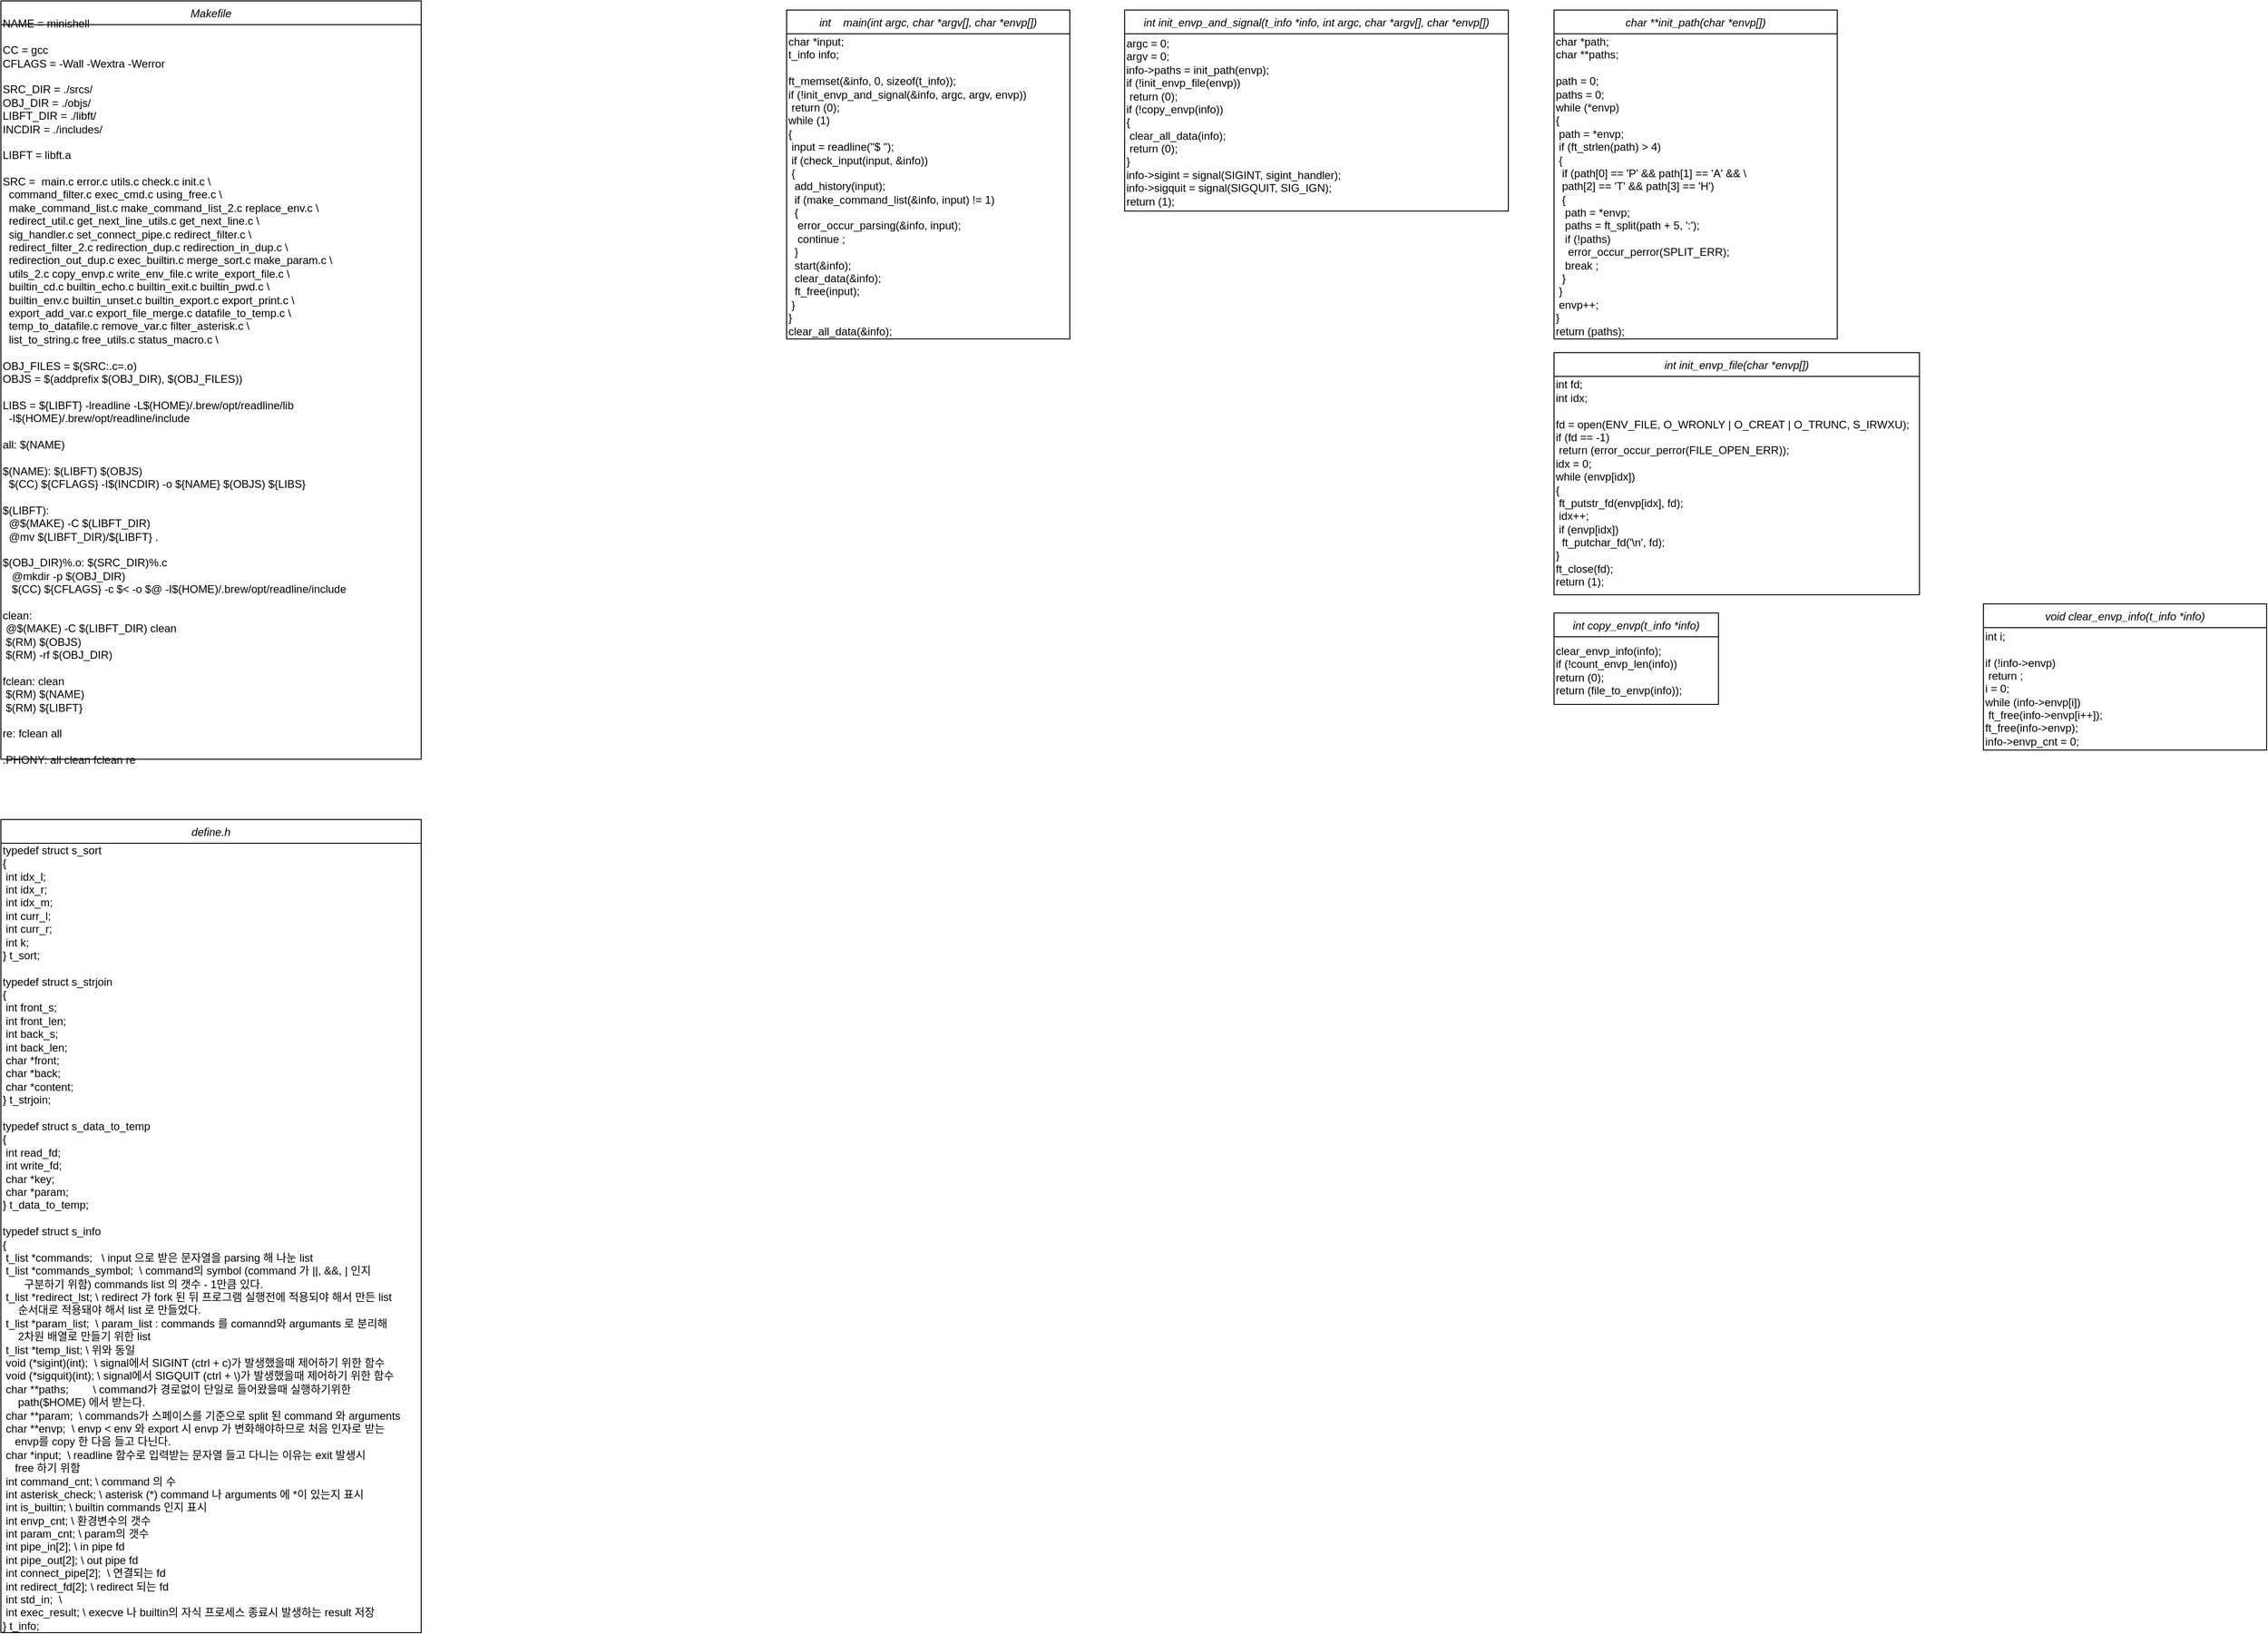 <mxfile version="15.0.6" type="github">
  <diagram id="C5RBs43oDa-KdzZeNtuy" name="Page-1">
    <mxGraphModel dx="503" dy="512" grid="1" gridSize="10" guides="1" tooltips="1" connect="1" arrows="1" fold="1" page="1" pageScale="1" pageWidth="827" pageHeight="1169" math="0" shadow="0">
      <root>
        <mxCell id="WIyWlLk6GJQsqaUBKTNV-0" />
        <mxCell id="WIyWlLk6GJQsqaUBKTNV-1" parent="WIyWlLk6GJQsqaUBKTNV-0" />
        <mxCell id="zkfFHV4jXpPFQw0GAbJ--0" value="Makefile" style="swimlane;fontStyle=2;align=center;verticalAlign=top;childLayout=stackLayout;horizontal=1;startSize=26;horizontalStack=0;resizeParent=1;resizeLast=0;collapsible=1;marginBottom=0;rounded=0;shadow=0;strokeWidth=1;" parent="WIyWlLk6GJQsqaUBKTNV-1" vertex="1">
          <mxGeometry x="70" y="20" width="460" height="830" as="geometry">
            <mxRectangle x="230" y="140" width="160" height="26" as="alternateBounds" />
          </mxGeometry>
        </mxCell>
        <mxCell id="u2uQaywFyPR_KE_2P75B-1" value="&lt;div&gt;NAME&lt;span&gt;	&lt;/span&gt;= minishell&lt;/div&gt;&lt;div&gt;&lt;br&gt;&lt;/div&gt;&lt;div&gt;CC&lt;span&gt;		&lt;/span&gt;= gcc&lt;/div&gt;&lt;div&gt;CFLAGS&lt;span&gt;	&lt;/span&gt;= -Wall -Wextra -Werror&lt;/div&gt;&lt;div&gt;&lt;br&gt;&lt;/div&gt;&lt;div&gt;SRC_DIR&lt;span&gt;		&lt;/span&gt;= ./srcs/&lt;/div&gt;&lt;div&gt;OBJ_DIR&lt;span&gt;		&lt;/span&gt;= ./objs/&lt;/div&gt;&lt;div&gt;LIBFT_DIR&lt;span&gt;	&lt;/span&gt;= ./libft/&lt;/div&gt;&lt;div&gt;INCDIR&lt;span&gt;		&lt;/span&gt;= ./includes/&lt;/div&gt;&lt;div&gt;&lt;br&gt;&lt;/div&gt;&lt;div&gt;LIBFT = libft.a&lt;/div&gt;&lt;div&gt;&lt;br&gt;&lt;/div&gt;&lt;div&gt;SRC &lt;span&gt;	&lt;/span&gt;=&lt;span&gt;	&lt;span style=&quot;white-space: pre&quot;&gt;	&lt;/span&gt;&lt;/span&gt;main.c error.c utils.c check.c init.c \&lt;/div&gt;&lt;div&gt;&lt;span&gt;			&lt;/span&gt;&lt;span style=&quot;white-space: pre&quot;&gt;	&lt;span style=&quot;white-space: pre&quot;&gt;	&lt;/span&gt;&lt;/span&gt;command_filter.c exec_cmd.c using_free.c \&lt;/div&gt;&lt;div&gt;&lt;span&gt;			&lt;/span&gt;&lt;span style=&quot;white-space: pre&quot;&gt;	&lt;/span&gt;&lt;span style=&quot;white-space: pre&quot;&gt;	&lt;/span&gt;make_command_list.c make_command_list_2.c replace_env.c \&lt;/div&gt;&lt;div&gt;&lt;span&gt;			&lt;/span&gt;&lt;span style=&quot;white-space: pre&quot;&gt;	&lt;/span&gt;&lt;span style=&quot;white-space: pre&quot;&gt;	&lt;/span&gt;redirect_util.c get_next_line_utils.c get_next_line.c \&lt;/div&gt;&lt;div&gt;&lt;span&gt;			&lt;/span&gt;&lt;span style=&quot;white-space: pre&quot;&gt;	&lt;/span&gt;&lt;span style=&quot;white-space: pre&quot;&gt;	&lt;/span&gt;sig_handler.c set_connect_pipe.c redirect_filter.c \&lt;/div&gt;&lt;div&gt;&lt;span&gt;			&lt;/span&gt;&lt;span style=&quot;white-space: pre&quot;&gt;	&lt;/span&gt;&lt;span style=&quot;white-space: pre&quot;&gt;	&lt;/span&gt;redirect_filter_2.c redirection_dup.c redirection_in_dup.c \&lt;/div&gt;&lt;div&gt;&lt;span&gt;			&lt;/span&gt;&lt;span style=&quot;white-space: pre&quot;&gt;	&lt;/span&gt;&lt;span style=&quot;white-space: pre&quot;&gt;	&lt;/span&gt;redirection_out_dup.c exec_builtin.c merge_sort.c make_param.c \&lt;/div&gt;&lt;div&gt;&lt;span&gt;			&lt;/span&gt;&lt;span style=&quot;white-space: pre&quot;&gt;	&lt;/span&gt;&lt;span style=&quot;white-space: pre&quot;&gt;	&lt;/span&gt;utils_2.c copy_envp.c write_env_file.c write_export_file.c \&lt;/div&gt;&lt;div&gt;&lt;span&gt;			&lt;/span&gt;&lt;span style=&quot;white-space: pre&quot;&gt;	&lt;/span&gt;&lt;span style=&quot;white-space: pre&quot;&gt;	&lt;/span&gt;builtin_cd.c builtin_echo.c builtin_exit.c builtin_pwd.c \&lt;/div&gt;&lt;div&gt;&lt;span&gt;			&lt;/span&gt;&lt;span style=&quot;white-space: pre&quot;&gt;	&lt;/span&gt;&lt;span style=&quot;white-space: pre&quot;&gt;	&lt;/span&gt;builtin_env.c builtin_unset.c builtin_export.c export_print.c \&lt;/div&gt;&lt;div&gt;&lt;span&gt;			&lt;/span&gt;&lt;span style=&quot;white-space: pre&quot;&gt;	&lt;/span&gt;&lt;span style=&quot;white-space: pre&quot;&gt;	&lt;/span&gt;export_add_var.c export_file_merge.c datafile_to_temp.c \&lt;/div&gt;&lt;div&gt;&lt;span&gt;			&lt;/span&gt;&lt;span style=&quot;white-space: pre&quot;&gt;	&lt;/span&gt;&lt;span style=&quot;white-space: pre&quot;&gt;	&lt;/span&gt;temp_to_datafile.c remove_var.c filter_asterisk.c \&lt;/div&gt;&lt;div&gt;&lt;span&gt;			&lt;/span&gt;&lt;span style=&quot;white-space: pre&quot;&gt;	&lt;/span&gt;&lt;span style=&quot;white-space: pre&quot;&gt;	&lt;/span&gt;list_to_string.c free_utils.c status_macro.c \&lt;/div&gt;&lt;div&gt;&lt;br&gt;&lt;/div&gt;&lt;div&gt;OBJ_FILES = $(SRC:.c=.o)&lt;/div&gt;&lt;div&gt;OBJS&lt;span&gt;	&lt;/span&gt;= $(addprefix $(OBJ_DIR), $(OBJ_FILES))&lt;/div&gt;&lt;div&gt;&lt;br&gt;&lt;/div&gt;&lt;div&gt;LIBS&lt;span&gt;	&lt;/span&gt;= ${LIBFT} -lreadline -L$(HOME)/.brew/opt/readline/lib&lt;/div&gt;&lt;div&gt;&lt;span style=&quot;white-space: pre&quot;&gt;	&lt;/span&gt;&lt;span style=&quot;white-space: pre&quot;&gt;	&lt;/span&gt;-I$(HOME)/.brew/opt/readline/include&lt;/div&gt;&lt;div&gt;&lt;br&gt;&lt;/div&gt;&lt;div&gt;all:&lt;span&gt;		&lt;/span&gt;$(NAME)&lt;/div&gt;&lt;div&gt;&lt;br&gt;&lt;/div&gt;&lt;div&gt;$(NAME):&lt;span&gt;	&lt;/span&gt;$(LIBFT) $(OBJS)&lt;/div&gt;&lt;div&gt;&lt;span&gt;		&lt;/span&gt;&lt;span style=&quot;white-space: pre&quot;&gt;	&lt;/span&gt;&lt;span style=&quot;white-space: pre&quot;&gt;	&lt;/span&gt;$(CC) ${CFLAGS} -I$(INCDIR) -o ${NAME} $(OBJS) ${LIBS}&lt;/div&gt;&lt;div&gt;&lt;br&gt;&lt;/div&gt;&lt;div&gt;$(LIBFT):&lt;/div&gt;&lt;div&gt;&lt;span&gt;	&lt;/span&gt;&lt;span style=&quot;white-space: pre&quot;&gt;	&lt;/span&gt;&lt;span style=&quot;white-space: pre&quot;&gt;	&lt;/span&gt;@$(MAKE) -C $(LIBFT_DIR)&lt;/div&gt;&lt;div&gt;&lt;span&gt;	&lt;/span&gt;&lt;span style=&quot;white-space: pre&quot;&gt;	&lt;/span&gt;&lt;span style=&quot;white-space: pre&quot;&gt;	&lt;/span&gt;@mv $(LIBFT_DIR)/${LIBFT} .&lt;/div&gt;&lt;div&gt;&lt;br&gt;&lt;/div&gt;&lt;div&gt;$(OBJ_DIR)%.o: $(SRC_DIR)%.c&lt;/div&gt;&lt;div&gt;&lt;span&gt;	&lt;/span&gt;&lt;span style=&quot;white-space: pre&quot;&gt;	&lt;/span&gt;&lt;span style=&quot;white-space: pre&quot;&gt;	&lt;/span&gt;&lt;span style=&quot;white-space: pre&quot;&gt;	&lt;/span&gt;@mkdir -p $(OBJ_DIR)&lt;/div&gt;&lt;div&gt;&lt;span&gt;	&lt;/span&gt;&lt;span style=&quot;white-space: pre&quot;&gt;	&lt;/span&gt;&lt;span style=&quot;white-space: pre&quot;&gt;	&lt;/span&gt;&lt;span style=&quot;white-space: pre&quot;&gt;	&lt;/span&gt;$(CC) ${CFLAGS} -c $&amp;lt; -o $@ -I$(HOME)/.brew/opt/readline/include&lt;/div&gt;&lt;div&gt;&lt;br&gt;&lt;/div&gt;&lt;div&gt;clean:&lt;/div&gt;&lt;div&gt;&lt;span&gt;	&lt;/span&gt;&lt;span style=&quot;white-space: pre&quot;&gt;	&lt;/span&gt;@$(MAKE) -C $(LIBFT_DIR) clean&lt;/div&gt;&lt;div&gt;&lt;span&gt;	&lt;/span&gt;&lt;span style=&quot;white-space: pre&quot;&gt;	&lt;/span&gt;$(RM) $(OBJS)&lt;/div&gt;&lt;div&gt;&lt;span&gt;	&lt;/span&gt;&lt;span style=&quot;white-space: pre&quot;&gt;	&lt;/span&gt;$(RM) -rf $(OBJ_DIR)&lt;/div&gt;&lt;div&gt;&lt;br&gt;&lt;/div&gt;&lt;div&gt;fclean:&lt;span&gt;	&lt;/span&gt;clean&lt;/div&gt;&lt;div&gt;&lt;span&gt;		&lt;/span&gt;&lt;span style=&quot;white-space: pre&quot;&gt;	&lt;/span&gt;$(RM) $(NAME)&lt;/div&gt;&lt;div&gt;&lt;span&gt;		&lt;/span&gt;&lt;span style=&quot;white-space: pre&quot;&gt;	&lt;/span&gt;$(RM) ${LIBFT}&lt;/div&gt;&lt;div&gt;&lt;br&gt;&lt;/div&gt;&lt;div&gt;re: fclean all&lt;/div&gt;&lt;div&gt;&lt;br&gt;&lt;/div&gt;&lt;div&gt;.PHONY:&lt;span&gt;	&lt;/span&gt;all clean fclean re&lt;/div&gt;" style="text;html=1;strokeColor=none;fillColor=none;align=left;verticalAlign=middle;whiteSpace=wrap;rounded=0;" vertex="1" parent="zkfFHV4jXpPFQw0GAbJ--0">
          <mxGeometry y="26" width="460" height="804" as="geometry" />
        </mxCell>
        <mxCell id="u2uQaywFyPR_KE_2P75B-2" value="define.h" style="swimlane;fontStyle=2;align=center;verticalAlign=top;childLayout=stackLayout;horizontal=1;startSize=26;horizontalStack=0;resizeParent=1;resizeLast=0;collapsible=1;marginBottom=0;rounded=0;shadow=0;strokeWidth=1;" vertex="1" parent="WIyWlLk6GJQsqaUBKTNV-1">
          <mxGeometry x="70" y="916" width="460" height="890" as="geometry">
            <mxRectangle x="230" y="140" width="160" height="26" as="alternateBounds" />
          </mxGeometry>
        </mxCell>
        <mxCell id="u2uQaywFyPR_KE_2P75B-3" value="&lt;div&gt;typedef struct s_sort&lt;/div&gt;&lt;div&gt;{&lt;/div&gt;&lt;div&gt;&lt;span&gt;	&lt;/span&gt;&lt;span style=&quot;white-space: pre&quot;&gt;	&lt;/span&gt;int&lt;span&gt;		&lt;/span&gt;idx_l;&lt;/div&gt;&lt;div&gt;&lt;span&gt;	&lt;/span&gt;&lt;span style=&quot;white-space: pre&quot;&gt;	&lt;/span&gt;int&lt;span&gt;		&lt;/span&gt;idx_r;&lt;/div&gt;&lt;div&gt;&lt;span&gt;	&lt;/span&gt;&lt;span style=&quot;white-space: pre&quot;&gt;	&lt;/span&gt;int&lt;span&gt;		&lt;/span&gt;idx_m;&lt;/div&gt;&lt;div&gt;&lt;span&gt;	&lt;/span&gt;&lt;span style=&quot;white-space: pre&quot;&gt;	&lt;/span&gt;int&lt;span&gt;		&lt;/span&gt;curr_l;&lt;/div&gt;&lt;div&gt;&lt;span&gt;	&lt;/span&gt;&lt;span style=&quot;white-space: pre&quot;&gt;	&lt;/span&gt;int&lt;span&gt;		&lt;/span&gt;curr_r;&lt;/div&gt;&lt;div&gt;&lt;span&gt;	&lt;/span&gt;&lt;span style=&quot;white-space: pre&quot;&gt;	&lt;/span&gt;int&lt;span&gt;		&lt;/span&gt;k;&lt;/div&gt;&lt;div&gt;}&lt;span&gt;				&lt;/span&gt;t_sort;&lt;/div&gt;&lt;div&gt;&lt;br&gt;&lt;/div&gt;&lt;div&gt;typedef struct s_strjoin&lt;/div&gt;&lt;div&gt;{&lt;/div&gt;&lt;div&gt;&lt;span&gt;	&lt;/span&gt;&lt;span style=&quot;white-space: pre&quot;&gt;	&lt;/span&gt;int&lt;span&gt;		&lt;/span&gt;front_s;&lt;/div&gt;&lt;div&gt;&lt;span&gt;	&lt;/span&gt;&lt;span style=&quot;white-space: pre&quot;&gt;	&lt;/span&gt;int&lt;span&gt;		&lt;/span&gt;front_len;&lt;/div&gt;&lt;div&gt;&lt;span&gt;	&lt;/span&gt;&lt;span style=&quot;white-space: pre&quot;&gt;	&lt;/span&gt;int&lt;span&gt;		&lt;/span&gt;back_s;&lt;/div&gt;&lt;div&gt;&lt;span&gt;	&lt;/span&gt;&lt;span style=&quot;white-space: pre&quot;&gt;	&lt;/span&gt;int&lt;span&gt;		&lt;/span&gt;back_len;&lt;/div&gt;&lt;div&gt;&lt;span&gt;	&lt;/span&gt;&lt;span style=&quot;white-space: pre&quot;&gt;	&lt;/span&gt;char&lt;span&gt;	&lt;/span&gt;*front;&lt;/div&gt;&lt;div&gt;&lt;span&gt;	&lt;/span&gt;&lt;span style=&quot;white-space: pre&quot;&gt;	&lt;/span&gt;char&lt;span&gt;	&lt;/span&gt;*back;&lt;/div&gt;&lt;div&gt;&lt;span&gt;	&lt;/span&gt;&lt;span style=&quot;white-space: pre&quot;&gt;	&lt;/span&gt;char&lt;span&gt;	&lt;/span&gt;*content;&lt;/div&gt;&lt;div&gt;}&lt;span&gt;				&lt;/span&gt;t_strjoin;&lt;/div&gt;&lt;div&gt;&lt;br&gt;&lt;/div&gt;&lt;div&gt;typedef struct s_data_to_temp&lt;/div&gt;&lt;div&gt;{&lt;/div&gt;&lt;div&gt;&lt;span&gt;	&lt;/span&gt;&lt;span style=&quot;white-space: pre&quot;&gt;	&lt;/span&gt;int&lt;span&gt;		&lt;/span&gt;read_fd;&lt;/div&gt;&lt;div&gt;&lt;span&gt;	&lt;/span&gt;&lt;span style=&quot;white-space: pre&quot;&gt;	&lt;/span&gt;int&lt;span&gt;		&lt;/span&gt;write_fd;&lt;/div&gt;&lt;div&gt;&lt;span&gt;	&lt;/span&gt;&lt;span style=&quot;white-space: pre&quot;&gt;	&lt;/span&gt;char&lt;span&gt;	&lt;/span&gt;*key;&lt;/div&gt;&lt;div&gt;&lt;span&gt;	&lt;/span&gt;&lt;span style=&quot;white-space: pre&quot;&gt;	&lt;/span&gt;char&lt;span&gt;	&lt;/span&gt;*param;&lt;/div&gt;&lt;div&gt;}&lt;span&gt;				&lt;/span&gt;t_data_to_temp;&lt;/div&gt;&lt;div&gt;&lt;br&gt;&lt;/div&gt;&lt;div&gt;typedef struct s_info&lt;/div&gt;&lt;div&gt;{&lt;/div&gt;&lt;div&gt;&lt;span&gt;	&lt;/span&gt;&lt;span style=&quot;white-space: pre&quot;&gt;	&lt;/span&gt;t_list&lt;span&gt;	&lt;/span&gt;*commands;&amp;nbsp; &amp;nbsp;\\ input 으로 받은 문자열을 parsing 해 나눈 list&amp;nbsp;&lt;/div&gt;&lt;div&gt;&lt;span style=&quot;white-space: pre&quot;&gt;	&lt;/span&gt;&lt;span&gt;t_list&lt;/span&gt;&lt;span&gt;	&lt;/span&gt;&lt;span&gt;*commands_symbol;&amp;nbsp; \\ command의 symbol (command 가 ||, &amp;amp;&amp;amp;, | 인지&amp;nbsp;&lt;/span&gt;&lt;/div&gt;&lt;div&gt;&lt;span&gt;&lt;span style=&quot;white-space: pre&quot;&gt;	&lt;/span&gt;&lt;span style=&quot;white-space: pre&quot;&gt;	&lt;/span&gt;&lt;span style=&quot;white-space: pre&quot;&gt;	&lt;/span&gt;&lt;span style=&quot;white-space: pre&quot;&gt;	&lt;/span&gt;&lt;span style=&quot;white-space: pre&quot;&gt;	&lt;/span&gt;&lt;span style=&quot;white-space: pre&quot;&gt;	&lt;/span&gt;&lt;span style=&quot;white-space: pre&quot;&gt;	&lt;/span&gt;구분하기 위함)&amp;nbsp;&lt;/span&gt;&lt;span&gt;commands list 의 갯수 - 1만큼 있다.&lt;/span&gt;&lt;/div&gt;&lt;div&gt;&lt;span&gt;	&lt;/span&gt;&lt;span style=&quot;white-space: pre&quot;&gt;	&lt;/span&gt;t_list&lt;span&gt;	&lt;/span&gt;*redirect_lst; \\ redirect 가 fork 된 뒤 프로그램 실행전에 적용되야 해서 만든 list&lt;/div&gt;&lt;div&gt;&lt;span style=&quot;white-space: pre&quot;&gt;	&lt;/span&gt;&lt;span style=&quot;white-space: pre&quot;&gt;	&lt;/span&gt;&lt;span style=&quot;white-space: pre&quot;&gt;	&lt;/span&gt;&lt;span style=&quot;white-space: pre&quot;&gt;	&lt;/span&gt;&lt;span style=&quot;white-space: pre&quot;&gt;	&lt;/span&gt;순서대로 적용돼야 해서 list 로 만들었다.&lt;br&gt;&lt;/div&gt;&lt;div&gt;&lt;span&gt;	&lt;/span&gt;&lt;span style=&quot;white-space: pre&quot;&gt;	&lt;/span&gt;t_list&lt;span&gt;	&lt;/span&gt;*param_list;&amp;nbsp; \\ param_list : commands 를 comannd와 argumants 로 분리해&lt;/div&gt;&lt;div&gt;&lt;span style=&quot;white-space: pre&quot;&gt;	&lt;/span&gt;&lt;span style=&quot;white-space: pre&quot;&gt;	&lt;/span&gt;&lt;span style=&quot;white-space: pre&quot;&gt;	&lt;/span&gt;&lt;span style=&quot;white-space: pre&quot;&gt;	&lt;/span&gt;&lt;span style=&quot;white-space: pre&quot;&gt;	&lt;/span&gt;2차원 배열로 만들기 위한 list&lt;br&gt;&lt;/div&gt;&lt;div&gt;&lt;span&gt;	&lt;/span&gt;&lt;span style=&quot;white-space: pre&quot;&gt;	&lt;/span&gt;t_list&lt;span&gt;	&lt;/span&gt;*temp_list; \\ 위와 동일&lt;/div&gt;&lt;div&gt;&lt;span&gt;	&lt;/span&gt;&lt;span style=&quot;white-space: pre&quot;&gt;	&lt;/span&gt;void&lt;span&gt;	&lt;/span&gt;(*sigint)(int);&amp;nbsp; \\ signal에서 SIGINT (ctrl + c)가 발생했을때 제어하기 위한 함수&lt;/div&gt;&lt;div&gt;&lt;span&gt;	&lt;/span&gt;&lt;span style=&quot;white-space: pre&quot;&gt;	&lt;/span&gt;void&lt;span&gt;	&lt;/span&gt;(*sigquit)(int); \\ signal에서 SIGQUIT (ctrl + \)가 발생했을때 제어하기 위한 함수&lt;/div&gt;&lt;div&gt;&lt;span&gt;	&lt;/span&gt;&lt;span style=&quot;white-space: pre&quot;&gt;	&lt;/span&gt;char&lt;span&gt;	&lt;/span&gt;**paths;&amp;nbsp; &amp;nbsp; &amp;nbsp; &amp;nbsp; \\ command가 경로없이 단일로 들어왔을때 실행하기위한 &lt;span style=&quot;white-space: pre&quot;&gt;	&lt;/span&gt;&lt;span style=&quot;white-space: pre&quot;&gt;	&lt;/span&gt;&lt;span style=&quot;white-space: pre&quot;&gt;	&lt;/span&gt;&lt;span style=&quot;white-space: pre&quot;&gt;	&lt;/span&gt;&lt;span style=&quot;white-space: pre&quot;&gt;	&lt;/span&gt;path($HOME) 에서 받는다.&lt;/div&gt;&lt;div&gt;&lt;span&gt;	&lt;/span&gt;&lt;span style=&quot;white-space: pre&quot;&gt;	&lt;/span&gt;char&lt;span&gt;	&lt;/span&gt;**param;&amp;nbsp; \\ commands가 스페이스를 기준으로 split 된 command 와 arguments&lt;/div&gt;&lt;div&gt;&lt;span&gt;	&lt;/span&gt;&lt;span style=&quot;white-space: pre&quot;&gt;	&lt;/span&gt;char&lt;span&gt;	&lt;/span&gt;**envp;&amp;nbsp; \\ envp &amp;lt; env 와 export 시 envp 가 변화해야하므로 처음 인자로 받는 &lt;span style=&quot;white-space: pre&quot;&gt;	&lt;/span&gt;&lt;span style=&quot;white-space: pre&quot;&gt;	&lt;/span&gt;&lt;span style=&quot;white-space: pre&quot;&gt;	&lt;/span&gt;&lt;span style=&quot;white-space: pre&quot;&gt;	&lt;/span&gt;envp를 copy 한 다음 들고 다닌다.&lt;/div&gt;&lt;div&gt;&lt;span&gt;	&lt;/span&gt;&lt;span style=&quot;white-space: pre&quot;&gt;	&lt;/span&gt;char&lt;span&gt;	&lt;/span&gt;*input;&amp;nbsp; \\ readline 함수로 입력받는 문자열 들고 다니는 이유는 exit 발생시&lt;/div&gt;&lt;div&gt;&lt;span style=&quot;white-space: pre&quot;&gt;	&lt;/span&gt;&lt;span style=&quot;white-space: pre&quot;&gt;	&lt;/span&gt;&lt;span style=&quot;white-space: pre&quot;&gt;	&lt;/span&gt;&lt;span style=&quot;white-space: pre&quot;&gt;	&lt;/span&gt;free&amp;nbsp;&lt;span&gt;하기 위함&lt;/span&gt;&lt;/div&gt;&lt;div&gt;&lt;span&gt;	&lt;/span&gt;&lt;span style=&quot;white-space: pre&quot;&gt;	&lt;/span&gt;int&lt;span&gt;		&lt;/span&gt;command_cnt; \\ command 의 수&lt;/div&gt;&lt;div&gt;&lt;span&gt;	&lt;/span&gt;&lt;span style=&quot;white-space: pre&quot;&gt;	&lt;/span&gt;int&lt;span&gt;		&lt;/span&gt;asterisk_check;&lt;span style=&quot;white-space: pre&quot;&gt;	&lt;/span&gt;\\ asterisk (*) command 나 arguments 에 *이 있는지 표시&lt;/div&gt;&lt;div&gt;&lt;span&gt;	&lt;/span&gt;&lt;span style=&quot;white-space: pre&quot;&gt;	&lt;/span&gt;int&lt;span&gt;		&lt;/span&gt;is_builtin; \\ builtin commands 인지 표시&lt;/div&gt;&lt;div&gt;&lt;span&gt;	&lt;/span&gt;&lt;span style=&quot;white-space: pre&quot;&gt;	&lt;/span&gt;int&lt;span&gt;		&lt;/span&gt;envp_cnt; \\ 환경변수의 갯수&lt;/div&gt;&lt;div&gt;&lt;span&gt;	&lt;/span&gt;&lt;span style=&quot;white-space: pre&quot;&gt;	&lt;/span&gt;int&lt;span&gt;		&lt;/span&gt;param_cnt; \\ param의 갯수&lt;/div&gt;&lt;div&gt;&lt;span&gt;	&lt;/span&gt;&lt;span style=&quot;white-space: pre&quot;&gt;	&lt;/span&gt;int&lt;span&gt;		&lt;/span&gt;pipe_in[2]; \\ in pipe fd&lt;/div&gt;&lt;div&gt;&lt;span&gt;	&lt;/span&gt;&lt;span style=&quot;white-space: pre&quot;&gt;	&lt;/span&gt;int&lt;span&gt;		&lt;/span&gt;pipe_out[2]; \\ out pipe fd&lt;/div&gt;&lt;div&gt;&lt;span&gt;	&lt;/span&gt;&lt;span style=&quot;white-space: pre&quot;&gt;	&lt;/span&gt;int&lt;span&gt;		&lt;/span&gt;connect_pipe[2];&amp;nbsp; \\ 연결되는 fd&lt;/div&gt;&lt;div&gt;&lt;span&gt;	&lt;/span&gt;&lt;span style=&quot;white-space: pre&quot;&gt;	&lt;/span&gt;int&lt;span&gt;		&lt;/span&gt;redirect_fd[2]; \\ redirect 되는 fd&lt;/div&gt;&lt;div&gt;&lt;span&gt;	&lt;/span&gt;&lt;span style=&quot;white-space: pre&quot;&gt;	&lt;/span&gt;int&lt;span&gt;		&lt;/span&gt;std_in;&amp;nbsp; \\&lt;/div&gt;&lt;div&gt;&lt;span&gt;	&lt;/span&gt;&lt;span style=&quot;white-space: pre&quot;&gt;	&lt;/span&gt;int&lt;span&gt;		&lt;/span&gt;exec_result; \\ execve 나 builtin의 자식 프로세스 종료시 발생하는 result 저장&lt;/div&gt;&lt;div&gt;}&lt;span&gt;				&lt;/span&gt;t_info;&lt;/div&gt;" style="text;html=1;strokeColor=none;fillColor=none;align=left;verticalAlign=middle;whiteSpace=wrap;rounded=0;" vertex="1" parent="u2uQaywFyPR_KE_2P75B-2">
          <mxGeometry y="26" width="460" height="864" as="geometry" />
        </mxCell>
        <mxCell id="u2uQaywFyPR_KE_2P75B-4" value="int    main(int argc, char *argv[], char *envp[])" style="swimlane;fontStyle=2;align=center;verticalAlign=top;childLayout=stackLayout;horizontal=1;startSize=26;horizontalStack=0;resizeParent=1;resizeLast=0;collapsible=1;marginBottom=0;rounded=0;shadow=0;strokeWidth=1;" vertex="1" parent="WIyWlLk6GJQsqaUBKTNV-1">
          <mxGeometry x="930" y="30" width="310" height="360" as="geometry">
            <mxRectangle x="230" y="140" width="160" height="26" as="alternateBounds" />
          </mxGeometry>
        </mxCell>
        <mxCell id="u2uQaywFyPR_KE_2P75B-5" value="&lt;div&gt;char&lt;span&gt;	&lt;/span&gt;*input;&lt;/div&gt;&lt;div&gt;&lt;span&gt;	&lt;/span&gt;t_info&lt;span&gt;	&lt;/span&gt;info;&lt;/div&gt;&lt;div&gt;&lt;br&gt;&lt;/div&gt;&lt;div&gt;&lt;span&gt;	&lt;/span&gt;ft_memset(&amp;amp;info, 0, sizeof(t_info));&lt;/div&gt;&lt;div&gt;&lt;span&gt;	&lt;/span&gt;if (!init_envp_and_signal(&amp;amp;info, argc, argv, envp))&lt;/div&gt;&lt;div&gt;&lt;span&gt;		&lt;/span&gt;&lt;span style=&quot;white-space: pre&quot;&gt;	&lt;/span&gt;return (0);&lt;/div&gt;&lt;div&gt;&lt;span&gt;	&lt;/span&gt;while (1)&lt;/div&gt;&lt;div&gt;&lt;span&gt;	&lt;/span&gt;{&lt;/div&gt;&lt;div&gt;&lt;span&gt;		&lt;/span&gt;&lt;span style=&quot;white-space: pre&quot;&gt;	&lt;/span&gt;input = readline(&quot;$ &quot;);&lt;/div&gt;&lt;div&gt;&lt;span&gt;		&lt;/span&gt;&lt;span style=&quot;white-space: pre&quot;&gt;	&lt;/span&gt;if (check_input(input, &amp;amp;info))&lt;/div&gt;&lt;div&gt;&lt;span&gt;		&lt;/span&gt;&lt;span style=&quot;white-space: pre&quot;&gt;	&lt;/span&gt;{&lt;/div&gt;&lt;div&gt;&lt;span&gt;			&lt;/span&gt;&lt;span style=&quot;white-space: pre&quot;&gt;	&lt;/span&gt;&lt;span style=&quot;white-space: pre&quot;&gt;	&lt;/span&gt;add_history(input);&lt;/div&gt;&lt;div&gt;&lt;span&gt;			&lt;/span&gt;&lt;span style=&quot;white-space: pre&quot;&gt;	&lt;span style=&quot;white-space: pre&quot;&gt;	&lt;/span&gt;&lt;/span&gt;if (make_command_list(&amp;amp;info, input) != 1)&lt;/div&gt;&lt;div&gt;&lt;span&gt;			&lt;/span&gt;&lt;span style=&quot;white-space: pre&quot;&gt;	&lt;/span&gt;&lt;span style=&quot;white-space: pre&quot;&gt;	&lt;/span&gt;{&lt;/div&gt;&lt;div&gt;&lt;span&gt;				&lt;/span&gt;&lt;span style=&quot;white-space: pre&quot;&gt;	&lt;/span&gt;&lt;span style=&quot;white-space: pre&quot;&gt;	&lt;/span&gt;&lt;span style=&quot;white-space: pre&quot;&gt;	&lt;/span&gt;error_occur_parsing(&amp;amp;info, input);&lt;/div&gt;&lt;div&gt;&lt;span&gt;				&lt;/span&gt;&lt;span style=&quot;white-space: pre&quot;&gt;	&lt;/span&gt;&lt;span style=&quot;white-space: pre&quot;&gt;	&lt;/span&gt;&lt;span style=&quot;white-space: pre&quot;&gt;	&lt;/span&gt;continue ;&lt;/div&gt;&lt;div&gt;&lt;span&gt;			&lt;/span&gt;&lt;span style=&quot;white-space: pre&quot;&gt;	&lt;/span&gt;&lt;span style=&quot;white-space: pre&quot;&gt;	&lt;/span&gt;}&lt;/div&gt;&lt;div&gt;&lt;span&gt;			&lt;/span&gt;&lt;span style=&quot;white-space: pre&quot;&gt;	&lt;/span&gt;&lt;span style=&quot;white-space: pre&quot;&gt;	&lt;/span&gt;start(&amp;amp;info);&lt;/div&gt;&lt;div&gt;&lt;span&gt;			&lt;/span&gt;&lt;span style=&quot;white-space: pre&quot;&gt;	&lt;/span&gt;&lt;span style=&quot;white-space: pre&quot;&gt;	&lt;/span&gt;clear_data(&amp;amp;info);&lt;/div&gt;&lt;div&gt;&lt;span&gt;			&lt;/span&gt;&lt;span style=&quot;white-space: pre&quot;&gt;	&lt;/span&gt;&lt;span style=&quot;white-space: pre&quot;&gt;	&lt;/span&gt;ft_free(input);&lt;/div&gt;&lt;div&gt;&lt;span&gt;		&lt;/span&gt;&lt;span style=&quot;white-space: pre&quot;&gt;	&lt;/span&gt;}&lt;/div&gt;&lt;div&gt;&lt;span&gt;	&lt;/span&gt;}&lt;/div&gt;&lt;div&gt;&lt;span&gt;	&lt;/span&gt;clear_all_data(&amp;amp;info);&lt;/div&gt;" style="text;html=1;strokeColor=none;fillColor=none;align=left;verticalAlign=middle;whiteSpace=wrap;rounded=0;" vertex="1" parent="u2uQaywFyPR_KE_2P75B-4">
          <mxGeometry y="26" width="310" height="334" as="geometry" />
        </mxCell>
        <mxCell id="u2uQaywFyPR_KE_2P75B-6" value="int	init_envp_and_signal(t_info *info, int argc, char *argv[], char *envp[])" style="swimlane;fontStyle=2;align=center;verticalAlign=top;childLayout=stackLayout;horizontal=1;startSize=26;horizontalStack=0;resizeParent=1;resizeLast=0;collapsible=1;marginBottom=0;rounded=0;shadow=0;strokeWidth=1;" vertex="1" parent="WIyWlLk6GJQsqaUBKTNV-1">
          <mxGeometry x="1300" y="30" width="420" height="220" as="geometry">
            <mxRectangle x="230" y="140" width="160" height="26" as="alternateBounds" />
          </mxGeometry>
        </mxCell>
        <mxCell id="u2uQaywFyPR_KE_2P75B-7" value="&lt;div&gt;argc = 0;&lt;/div&gt;&lt;div&gt;&lt;span&gt;	&lt;/span&gt;argv = 0;&lt;/div&gt;&lt;div&gt;&lt;span&gt;	&lt;/span&gt;info-&amp;gt;paths = init_path(envp);&lt;/div&gt;&lt;div&gt;&lt;span&gt;	&lt;/span&gt;if (!init_envp_file(envp))&lt;/div&gt;&lt;div&gt;&lt;span&gt;		&lt;/span&gt;&lt;span style=&quot;white-space: pre&quot;&gt;	&lt;/span&gt;return (0);&lt;/div&gt;&lt;div&gt;&lt;span&gt;	&lt;/span&gt;if (!copy_envp(info))&lt;/div&gt;&lt;div&gt;&lt;span&gt;	&lt;/span&gt;{&lt;/div&gt;&lt;div&gt;&lt;span&gt;		&lt;/span&gt;&lt;span style=&quot;white-space: pre&quot;&gt;	&lt;/span&gt;clear_all_data(info);&lt;/div&gt;&lt;div&gt;&lt;span&gt;		&lt;/span&gt;&lt;span style=&quot;white-space: pre&quot;&gt;	&lt;/span&gt;return (0);&lt;/div&gt;&lt;div&gt;&lt;span&gt;	&lt;/span&gt;}&lt;/div&gt;&lt;div&gt;&lt;span&gt;	&lt;/span&gt;info-&amp;gt;sigint = signal(SIGINT, sigint_handler);&lt;/div&gt;&lt;div&gt;&lt;span&gt;	&lt;/span&gt;info-&amp;gt;sigquit = signal(SIGQUIT, SIG_IGN);&lt;/div&gt;&lt;div&gt;&lt;span&gt;	&lt;/span&gt;return (1);&lt;/div&gt;" style="text;html=1;strokeColor=none;fillColor=none;align=left;verticalAlign=middle;whiteSpace=wrap;rounded=0;" vertex="1" parent="u2uQaywFyPR_KE_2P75B-6">
          <mxGeometry y="26" width="420" height="194" as="geometry" />
        </mxCell>
        <mxCell id="u2uQaywFyPR_KE_2P75B-8" value="char	**init_path(char *envp[])" style="swimlane;fontStyle=2;align=center;verticalAlign=top;childLayout=stackLayout;horizontal=1;startSize=26;horizontalStack=0;resizeParent=1;resizeLast=0;collapsible=1;marginBottom=0;rounded=0;shadow=0;strokeWidth=1;" vertex="1" parent="WIyWlLk6GJQsqaUBKTNV-1">
          <mxGeometry x="1770" y="30" width="310" height="360" as="geometry">
            <mxRectangle x="230" y="140" width="160" height="26" as="alternateBounds" />
          </mxGeometry>
        </mxCell>
        <mxCell id="u2uQaywFyPR_KE_2P75B-9" value="&lt;div&gt;char&lt;span&gt;	&lt;/span&gt;*path;&lt;/div&gt;&lt;div&gt;&lt;span&gt;	&lt;/span&gt;char&lt;span&gt;	&lt;/span&gt;**paths;&lt;/div&gt;&lt;div&gt;&lt;br&gt;&lt;/div&gt;&lt;div&gt;&lt;span&gt;	&lt;/span&gt;path = 0;&lt;/div&gt;&lt;div&gt;&lt;span&gt;	&lt;/span&gt;paths = 0;&lt;/div&gt;&lt;div&gt;&lt;span&gt;	&lt;/span&gt;while (*envp)&lt;/div&gt;&lt;div&gt;&lt;span&gt;	&lt;/span&gt;{&lt;/div&gt;&lt;div&gt;&lt;span&gt;		&lt;/span&gt;&lt;span style=&quot;white-space: pre&quot;&gt;	&lt;/span&gt;path = *envp;&lt;/div&gt;&lt;div&gt;&lt;span&gt;		&lt;/span&gt;&lt;span style=&quot;white-space: pre&quot;&gt;	&lt;/span&gt;if (ft_strlen(path) &amp;gt; 4)&lt;/div&gt;&lt;div&gt;&lt;span&gt;		&lt;/span&gt;&lt;span style=&quot;white-space: pre&quot;&gt;	&lt;/span&gt;{&lt;/div&gt;&lt;div&gt;&lt;span&gt;			&lt;/span&gt;&lt;span style=&quot;white-space: pre&quot;&gt;	&lt;/span&gt;&lt;span style=&quot;white-space: pre&quot;&gt;	&lt;/span&gt;if (path[0] == &#39;P&#39; &amp;amp;&amp;amp; path[1] == &#39;A&#39; &amp;amp;&amp;amp; \&lt;/div&gt;&lt;div&gt;&lt;span&gt;					&lt;/span&gt;&lt;span style=&quot;white-space: pre&quot;&gt;	&lt;/span&gt;&lt;span style=&quot;white-space: pre&quot;&gt;	&lt;/span&gt;path[2] == &#39;T&#39; &amp;amp;&amp;amp; path[3] == &#39;H&#39;)&lt;/div&gt;&lt;div&gt;&lt;span&gt;			&lt;/span&gt;&lt;span style=&quot;white-space: pre&quot;&gt;	&lt;/span&gt;&lt;span style=&quot;white-space: pre&quot;&gt;	&lt;/span&gt;{&lt;/div&gt;&lt;div&gt;&lt;span&gt;				&lt;/span&gt;&lt;span style=&quot;white-space: pre&quot;&gt;	&lt;/span&gt;&lt;span style=&quot;white-space: pre&quot;&gt;	&lt;/span&gt;&lt;span style=&quot;white-space: pre&quot;&gt;	&lt;/span&gt;path = *envp;&lt;/div&gt;&lt;div&gt;&lt;span&gt;				&lt;/span&gt;&lt;span style=&quot;white-space: pre&quot;&gt;	&lt;/span&gt;&lt;span style=&quot;white-space: pre&quot;&gt;	&lt;/span&gt;&lt;span style=&quot;white-space: pre&quot;&gt;	&lt;/span&gt;paths = ft_split(path + 5, &#39;:&#39;);&lt;/div&gt;&lt;div&gt;&lt;span&gt;				&lt;/span&gt;&lt;span style=&quot;white-space: pre&quot;&gt;	&lt;/span&gt;&lt;span style=&quot;white-space: pre&quot;&gt;	&lt;/span&gt;&lt;span style=&quot;white-space: pre&quot;&gt;	&lt;/span&gt;if (!paths)&lt;/div&gt;&lt;div&gt;&lt;span&gt;					&lt;/span&gt;&lt;span style=&quot;white-space: pre&quot;&gt;	&lt;/span&gt;&lt;span style=&quot;white-space: pre&quot;&gt;	&lt;/span&gt;&lt;span style=&quot;white-space: pre&quot;&gt;	&lt;/span&gt;&lt;span style=&quot;white-space: pre&quot;&gt;	&lt;/span&gt;error_occur_perror(SPLIT_ERR);&lt;/div&gt;&lt;div&gt;&lt;span&gt;				&lt;/span&gt;&lt;span style=&quot;white-space: pre&quot;&gt;	&lt;/span&gt;&lt;span style=&quot;white-space: pre&quot;&gt;	&lt;/span&gt;&lt;span style=&quot;white-space: pre&quot;&gt;	&lt;/span&gt;break ;&lt;/div&gt;&lt;div&gt;&lt;span&gt;			&lt;/span&gt;&lt;span style=&quot;white-space: pre&quot;&gt;	&lt;/span&gt;&lt;span style=&quot;white-space: pre&quot;&gt;	&lt;/span&gt;}&lt;/div&gt;&lt;div&gt;&lt;span&gt;		&lt;/span&gt;&lt;span style=&quot;white-space: pre&quot;&gt;	&lt;/span&gt;}&lt;/div&gt;&lt;div&gt;&lt;span&gt;		&lt;/span&gt;&lt;span style=&quot;white-space: pre&quot;&gt;	&lt;/span&gt;envp++;&lt;/div&gt;&lt;div&gt;&lt;span&gt;	&lt;/span&gt;}&lt;/div&gt;&lt;div&gt;&lt;span&gt;	&lt;/span&gt;return (paths);&lt;/div&gt;" style="text;html=1;strokeColor=none;fillColor=none;align=left;verticalAlign=middle;whiteSpace=wrap;rounded=0;" vertex="1" parent="u2uQaywFyPR_KE_2P75B-8">
          <mxGeometry y="26" width="310" height="334" as="geometry" />
        </mxCell>
        <mxCell id="u2uQaywFyPR_KE_2P75B-10" value="int	init_envp_file(char *envp[])" style="swimlane;fontStyle=2;align=center;verticalAlign=top;childLayout=stackLayout;horizontal=1;startSize=26;horizontalStack=0;resizeParent=1;resizeLast=0;collapsible=1;marginBottom=0;rounded=0;shadow=0;strokeWidth=1;" vertex="1" parent="WIyWlLk6GJQsqaUBKTNV-1">
          <mxGeometry x="1770" y="405" width="400" height="265" as="geometry">
            <mxRectangle x="230" y="140" width="160" height="26" as="alternateBounds" />
          </mxGeometry>
        </mxCell>
        <mxCell id="u2uQaywFyPR_KE_2P75B-11" value="&lt;div&gt;int&lt;span&gt;	&lt;/span&gt;fd;&lt;/div&gt;&lt;div&gt;&lt;span&gt;	&lt;/span&gt;int&lt;span&gt;	&lt;/span&gt;idx;&lt;/div&gt;&lt;div&gt;&lt;br&gt;&lt;/div&gt;&lt;div&gt;&lt;span&gt;	&lt;/span&gt;fd = open(ENV_FILE, O_WRONLY | O_CREAT | O_TRUNC, S_IRWXU);&lt;/div&gt;&lt;div&gt;&lt;span&gt;	&lt;/span&gt;if (fd == -1)&lt;/div&gt;&lt;div&gt;&lt;span&gt;		&lt;/span&gt;&lt;span style=&quot;white-space: pre&quot;&gt;	&lt;/span&gt;return (error_occur_perror(FILE_OPEN_ERR));&lt;/div&gt;&lt;div&gt;&lt;span&gt;	&lt;/span&gt;idx = 0;&lt;/div&gt;&lt;div&gt;&lt;span&gt;	&lt;/span&gt;while (envp[idx])&lt;/div&gt;&lt;div&gt;&lt;span&gt;	&lt;/span&gt;{&lt;/div&gt;&lt;div&gt;&lt;span&gt;		&lt;/span&gt;&lt;span style=&quot;white-space: pre&quot;&gt;	&lt;/span&gt;ft_putstr_fd(envp[idx], fd);&lt;/div&gt;&lt;div&gt;&lt;span&gt;		&lt;/span&gt;&lt;span style=&quot;white-space: pre&quot;&gt;	&lt;/span&gt;idx++;&lt;/div&gt;&lt;div&gt;&lt;span&gt;		&lt;/span&gt;&lt;span style=&quot;white-space: pre&quot;&gt;	&lt;/span&gt;if (envp[idx])&lt;/div&gt;&lt;div&gt;&lt;span&gt;			&lt;/span&gt;&lt;span style=&quot;white-space: pre&quot;&gt;	&lt;span style=&quot;white-space: pre&quot;&gt;	&lt;/span&gt;&lt;/span&gt;ft_putchar_fd(&#39;\n&#39;, fd);&lt;/div&gt;&lt;div&gt;&lt;span&gt;	&lt;/span&gt;}&lt;/div&gt;&lt;div&gt;&lt;span&gt;	&lt;/span&gt;ft_close(fd);&lt;/div&gt;&lt;div&gt;&lt;span&gt;	&lt;/span&gt;return (1);&lt;/div&gt;" style="text;html=1;strokeColor=none;fillColor=none;align=left;verticalAlign=middle;whiteSpace=wrap;rounded=0;" vertex="1" parent="u2uQaywFyPR_KE_2P75B-10">
          <mxGeometry y="26" width="400" height="234" as="geometry" />
        </mxCell>
        <mxCell id="u2uQaywFyPR_KE_2P75B-12" value="int	copy_envp(t_info *info)" style="swimlane;fontStyle=2;align=center;verticalAlign=top;childLayout=stackLayout;horizontal=1;startSize=26;horizontalStack=0;resizeParent=1;resizeLast=0;collapsible=1;marginBottom=0;rounded=0;shadow=0;strokeWidth=1;" vertex="1" parent="WIyWlLk6GJQsqaUBKTNV-1">
          <mxGeometry x="1770" y="690" width="180" height="100" as="geometry">
            <mxRectangle x="230" y="140" width="160" height="26" as="alternateBounds" />
          </mxGeometry>
        </mxCell>
        <mxCell id="u2uQaywFyPR_KE_2P75B-13" value="&lt;div&gt;clear_envp_info(info);&lt;/div&gt;&lt;div&gt;&lt;span&gt;	&lt;/span&gt;if (!count_envp_len(info))&lt;/div&gt;&lt;div&gt;&lt;span&gt;		&lt;/span&gt;return (0);&lt;/div&gt;&lt;div&gt;&lt;span&gt;	&lt;/span&gt;return (file_to_envp(info));&lt;/div&gt;" style="text;html=1;strokeColor=none;fillColor=none;align=left;verticalAlign=middle;whiteSpace=wrap;rounded=0;" vertex="1" parent="u2uQaywFyPR_KE_2P75B-12">
          <mxGeometry y="26" width="180" height="74" as="geometry" />
        </mxCell>
        <mxCell id="u2uQaywFyPR_KE_2P75B-14" value="void	clear_envp_info(t_info *info)" style="swimlane;fontStyle=2;align=center;verticalAlign=top;childLayout=stackLayout;horizontal=1;startSize=26;horizontalStack=0;resizeParent=1;resizeLast=0;collapsible=1;marginBottom=0;rounded=0;shadow=0;strokeWidth=1;" vertex="1" parent="WIyWlLk6GJQsqaUBKTNV-1">
          <mxGeometry x="2240" y="680" width="310" height="160" as="geometry">
            <mxRectangle x="230" y="140" width="160" height="26" as="alternateBounds" />
          </mxGeometry>
        </mxCell>
        <mxCell id="u2uQaywFyPR_KE_2P75B-15" value="&lt;div&gt;int&lt;span&gt;	&lt;/span&gt;i;&lt;/div&gt;&lt;div&gt;&lt;br&gt;&lt;/div&gt;&lt;div&gt;&lt;span&gt;	&lt;/span&gt;if (!info-&amp;gt;envp)&lt;/div&gt;&lt;div&gt;&lt;span&gt;		&lt;/span&gt;&lt;span style=&quot;white-space: pre&quot;&gt;	&lt;/span&gt;return ;&lt;/div&gt;&lt;div&gt;&lt;span&gt;	&lt;/span&gt;i = 0;&lt;/div&gt;&lt;div&gt;&lt;span&gt;	&lt;/span&gt;while (info-&amp;gt;envp[i])&lt;/div&gt;&lt;div&gt;&lt;span&gt;		&lt;/span&gt;&lt;span style=&quot;white-space: pre&quot;&gt;	&lt;/span&gt;ft_free(info-&amp;gt;envp[i++]);&lt;/div&gt;&lt;div&gt;&lt;span&gt;	&lt;/span&gt;ft_free(info-&amp;gt;envp);&lt;/div&gt;&lt;div&gt;&lt;span&gt;	&lt;/span&gt;info-&amp;gt;envp_cnt = 0;&lt;/div&gt;" style="text;html=1;strokeColor=none;fillColor=none;align=left;verticalAlign=middle;whiteSpace=wrap;rounded=0;" vertex="1" parent="u2uQaywFyPR_KE_2P75B-14">
          <mxGeometry y="26" width="310" height="134" as="geometry" />
        </mxCell>
      </root>
    </mxGraphModel>
  </diagram>
</mxfile>
